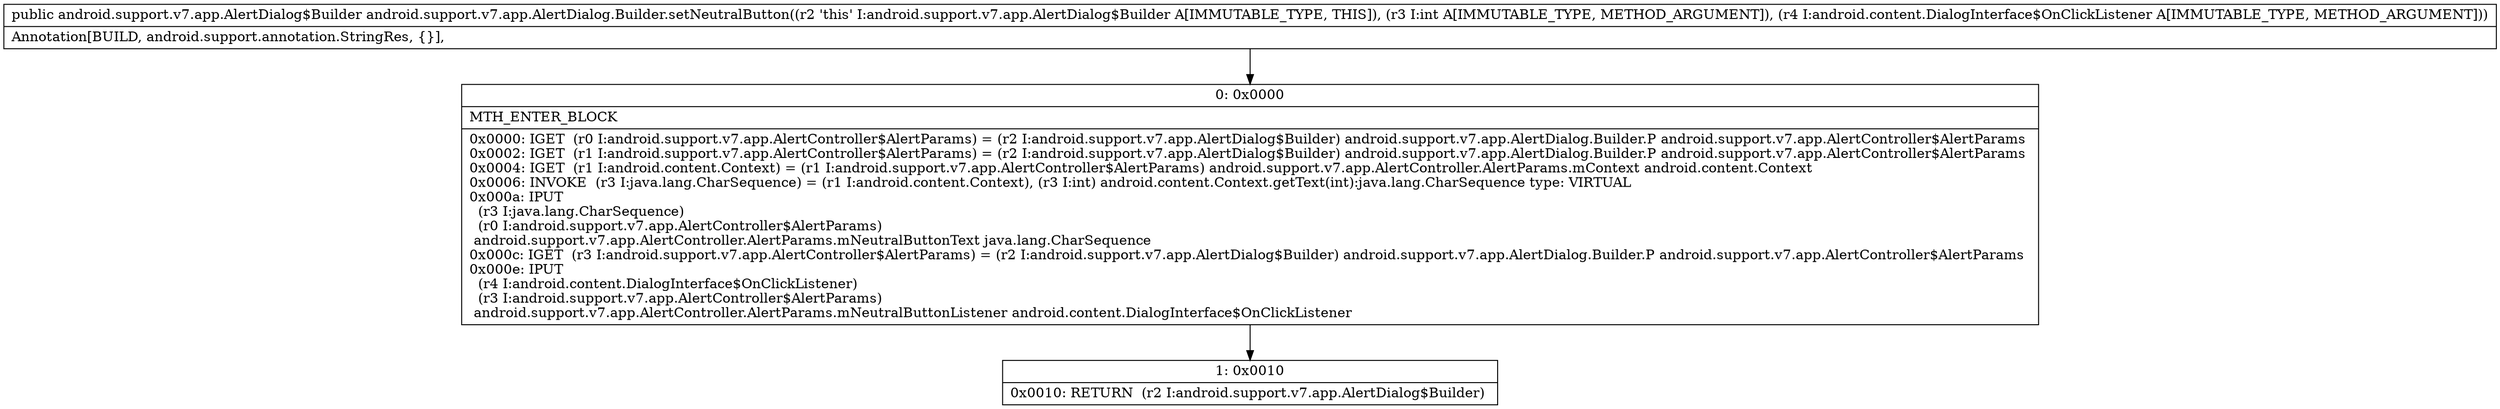 digraph "CFG forandroid.support.v7.app.AlertDialog.Builder.setNeutralButton(ILandroid\/content\/DialogInterface$OnClickListener;)Landroid\/support\/v7\/app\/AlertDialog$Builder;" {
Node_0 [shape=record,label="{0\:\ 0x0000|MTH_ENTER_BLOCK\l|0x0000: IGET  (r0 I:android.support.v7.app.AlertController$AlertParams) = (r2 I:android.support.v7.app.AlertDialog$Builder) android.support.v7.app.AlertDialog.Builder.P android.support.v7.app.AlertController$AlertParams \l0x0002: IGET  (r1 I:android.support.v7.app.AlertController$AlertParams) = (r2 I:android.support.v7.app.AlertDialog$Builder) android.support.v7.app.AlertDialog.Builder.P android.support.v7.app.AlertController$AlertParams \l0x0004: IGET  (r1 I:android.content.Context) = (r1 I:android.support.v7.app.AlertController$AlertParams) android.support.v7.app.AlertController.AlertParams.mContext android.content.Context \l0x0006: INVOKE  (r3 I:java.lang.CharSequence) = (r1 I:android.content.Context), (r3 I:int) android.content.Context.getText(int):java.lang.CharSequence type: VIRTUAL \l0x000a: IPUT  \l  (r3 I:java.lang.CharSequence)\l  (r0 I:android.support.v7.app.AlertController$AlertParams)\l android.support.v7.app.AlertController.AlertParams.mNeutralButtonText java.lang.CharSequence \l0x000c: IGET  (r3 I:android.support.v7.app.AlertController$AlertParams) = (r2 I:android.support.v7.app.AlertDialog$Builder) android.support.v7.app.AlertDialog.Builder.P android.support.v7.app.AlertController$AlertParams \l0x000e: IPUT  \l  (r4 I:android.content.DialogInterface$OnClickListener)\l  (r3 I:android.support.v7.app.AlertController$AlertParams)\l android.support.v7.app.AlertController.AlertParams.mNeutralButtonListener android.content.DialogInterface$OnClickListener \l}"];
Node_1 [shape=record,label="{1\:\ 0x0010|0x0010: RETURN  (r2 I:android.support.v7.app.AlertDialog$Builder) \l}"];
MethodNode[shape=record,label="{public android.support.v7.app.AlertDialog$Builder android.support.v7.app.AlertDialog.Builder.setNeutralButton((r2 'this' I:android.support.v7.app.AlertDialog$Builder A[IMMUTABLE_TYPE, THIS]), (r3 I:int A[IMMUTABLE_TYPE, METHOD_ARGUMENT]), (r4 I:android.content.DialogInterface$OnClickListener A[IMMUTABLE_TYPE, METHOD_ARGUMENT]))  | Annotation[BUILD, android.support.annotation.StringRes, \{\}], \l}"];
MethodNode -> Node_0;
Node_0 -> Node_1;
}


